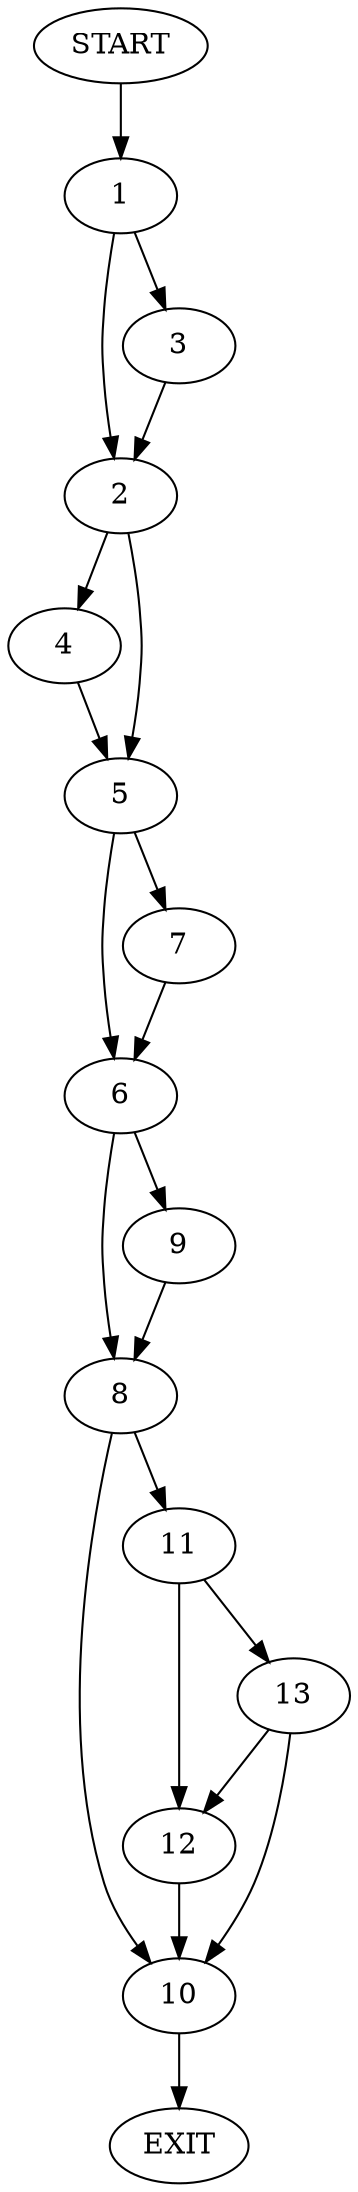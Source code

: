digraph {
0 [label="START"]
14 [label="EXIT"]
0 -> 1
1 -> 2
1 -> 3
3 -> 2
2 -> 4
2 -> 5
5 -> 6
5 -> 7
4 -> 5
7 -> 6
6 -> 8
6 -> 9
9 -> 8
8 -> 10
8 -> 11
10 -> 14
11 -> 12
11 -> 13
12 -> 10
13 -> 10
13 -> 12
}
